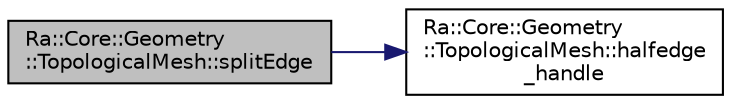 digraph "Ra::Core::Geometry::TopologicalMesh::splitEdge"
{
 // INTERACTIVE_SVG=YES
 // LATEX_PDF_SIZE
  edge [fontname="Helvetica",fontsize="10",labelfontname="Helvetica",labelfontsize="10"];
  node [fontname="Helvetica",fontsize="10",shape=record];
  rankdir="LR";
  Node1 [label="Ra::Core::Geometry\l::TopologicalMesh::splitEdge",height=0.2,width=0.4,color="black", fillcolor="grey75", style="filled", fontcolor="black",tooltip=" "];
  Node1 -> Node2 [color="midnightblue",fontsize="10",style="solid",fontname="Helvetica"];
  Node2 [label="Ra::Core::Geometry\l::TopologicalMesh::halfedge\l_handle",height=0.2,width=0.4,color="black", fillcolor="white", style="filled",URL="$classRa_1_1Core_1_1Geometry_1_1TopologicalMesh.html#afaacfdb6d79a9ccac45b78eba989d41d",tooltip=" "];
}
